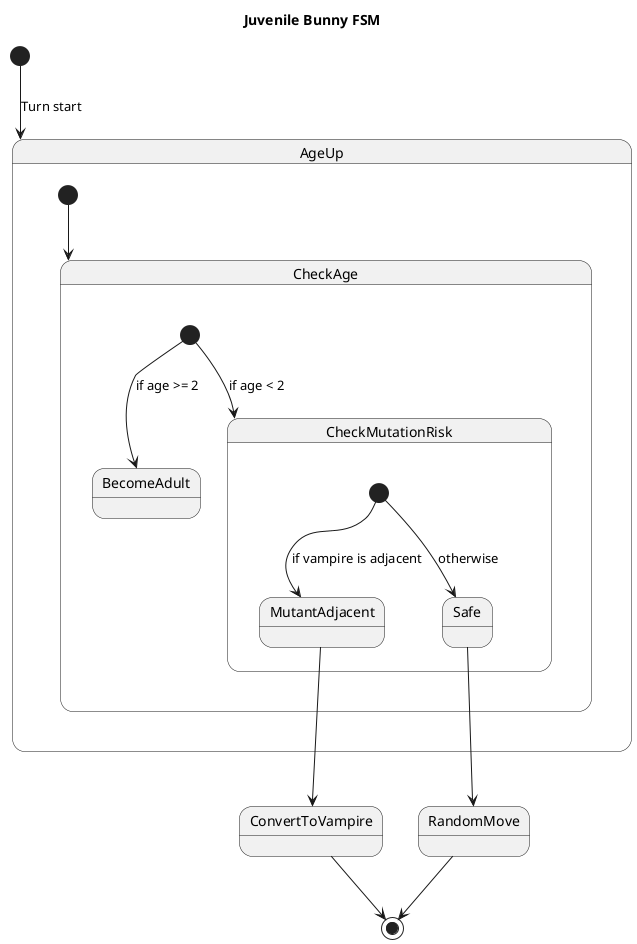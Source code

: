 @startuml
title Juvenile Bunny FSM

[*] --> AgeUp : Turn start

state AgeUp {
  [*] --> CheckAge
}

state CheckAge <<decision>> {
  [*] --> BecomeAdult : if age >= 2
  [*] --> CheckMutationRisk : if age < 2
}

state CheckMutationRisk <<decision>> {
  [*] --> MutantAdjacent : if vampire is adjacent
  [*] --> Safe : otherwise
}

MutantAdjacent --> ConvertToVampire
Safe --> RandomMove
ConvertToVampire --> [*]
RandomMove --> [*]

@enduml
